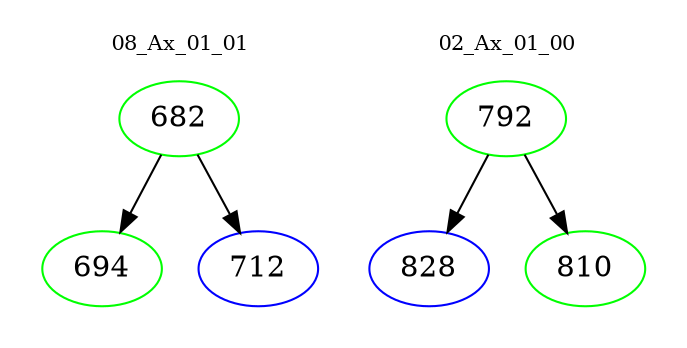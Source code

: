 digraph{
subgraph cluster_0 {
color = white
label = "08_Ax_01_01";
fontsize=10;
T0_682 [label="682", color="green"]
T0_682 -> T0_694 [color="black"]
T0_694 [label="694", color="green"]
T0_682 -> T0_712 [color="black"]
T0_712 [label="712", color="blue"]
}
subgraph cluster_1 {
color = white
label = "02_Ax_01_00";
fontsize=10;
T1_792 [label="792", color="green"]
T1_792 -> T1_828 [color="black"]
T1_828 [label="828", color="blue"]
T1_792 -> T1_810 [color="black"]
T1_810 [label="810", color="green"]
}
}
